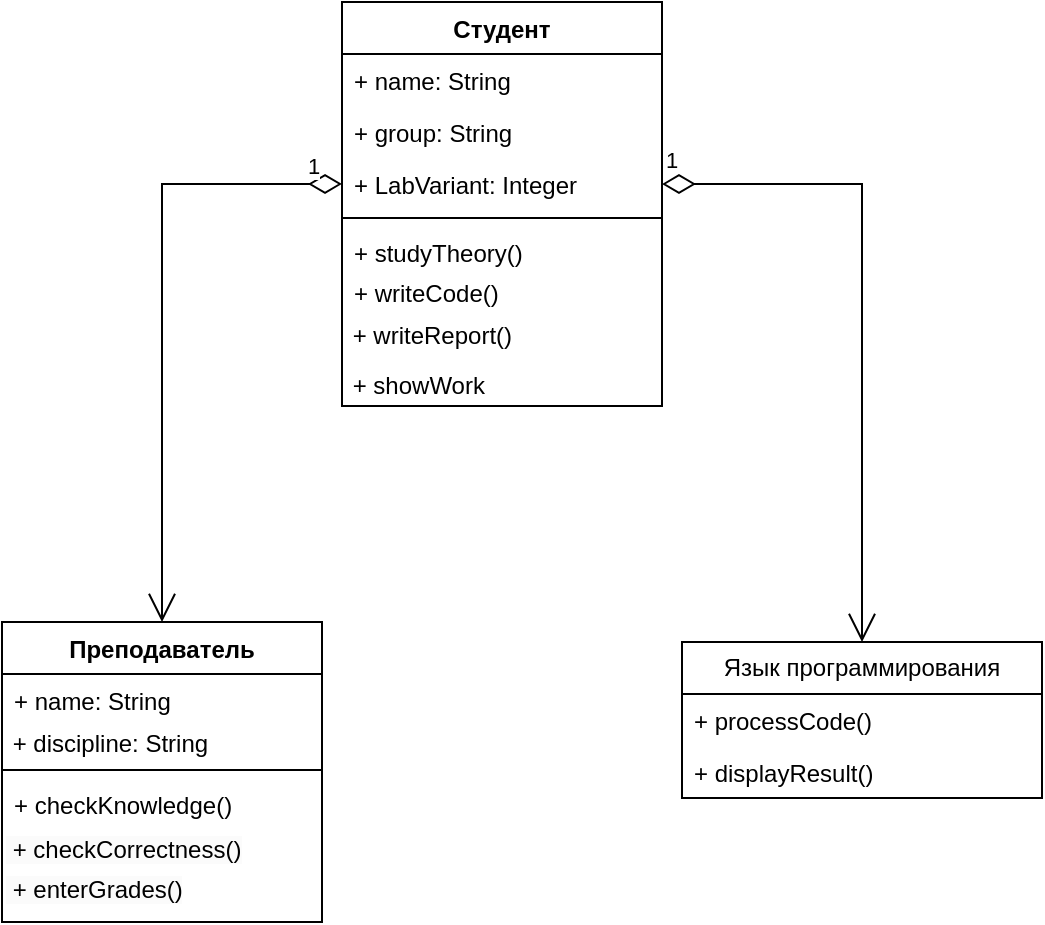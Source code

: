 <mxfile version="24.7.8">
  <diagram name="Страница — 1" id="EB5QJV-Q2i3dOX3NaNjc">
    <mxGraphModel dx="913" dy="540" grid="1" gridSize="10" guides="1" tooltips="1" connect="1" arrows="1" fold="1" page="1" pageScale="1" pageWidth="1169" pageHeight="827" math="0" shadow="0">
      <root>
        <mxCell id="0" />
        <mxCell id="1" parent="0" />
        <mxCell id="iPHue7u_w3m-mjIs5tZH-1" value="Студент" style="swimlane;fontStyle=1;align=center;verticalAlign=top;childLayout=stackLayout;horizontal=1;startSize=26;horizontalStack=0;resizeParent=1;resizeParentMax=0;resizeLast=0;collapsible=1;marginBottom=0;whiteSpace=wrap;html=1;" vertex="1" parent="1">
          <mxGeometry x="400" y="120" width="160" height="202" as="geometry" />
        </mxCell>
        <mxCell id="iPHue7u_w3m-mjIs5tZH-2" value="+ name: String" style="text;strokeColor=none;fillColor=none;align=left;verticalAlign=top;spacingLeft=4;spacingRight=4;overflow=hidden;rotatable=0;points=[[0,0.5],[1,0.5]];portConstraint=eastwest;whiteSpace=wrap;html=1;" vertex="1" parent="iPHue7u_w3m-mjIs5tZH-1">
          <mxGeometry y="26" width="160" height="26" as="geometry" />
        </mxCell>
        <mxCell id="iPHue7u_w3m-mjIs5tZH-5" value="+ group: String" style="text;strokeColor=none;fillColor=none;align=left;verticalAlign=top;spacingLeft=4;spacingRight=4;overflow=hidden;rotatable=0;points=[[0,0.5],[1,0.5]];portConstraint=eastwest;whiteSpace=wrap;html=1;" vertex="1" parent="iPHue7u_w3m-mjIs5tZH-1">
          <mxGeometry y="52" width="160" height="26" as="geometry" />
        </mxCell>
        <mxCell id="iPHue7u_w3m-mjIs5tZH-6" value="+ LabVariant: Integer" style="text;strokeColor=none;fillColor=none;align=left;verticalAlign=top;spacingLeft=4;spacingRight=4;overflow=hidden;rotatable=0;points=[[0,0.5],[1,0.5]];portConstraint=eastwest;whiteSpace=wrap;html=1;" vertex="1" parent="iPHue7u_w3m-mjIs5tZH-1">
          <mxGeometry y="78" width="160" height="26" as="geometry" />
        </mxCell>
        <mxCell id="iPHue7u_w3m-mjIs5tZH-3" value="" style="line;strokeWidth=1;fillColor=none;align=left;verticalAlign=middle;spacingTop=-1;spacingLeft=3;spacingRight=3;rotatable=0;labelPosition=right;points=[];portConstraint=eastwest;strokeColor=inherit;" vertex="1" parent="iPHue7u_w3m-mjIs5tZH-1">
          <mxGeometry y="104" width="160" height="8" as="geometry" />
        </mxCell>
        <mxCell id="iPHue7u_w3m-mjIs5tZH-4" value="+ studyTheory()" style="text;strokeColor=none;fillColor=none;align=left;verticalAlign=top;spacingLeft=4;spacingRight=4;overflow=hidden;rotatable=0;points=[[0,0.5],[1,0.5]];portConstraint=eastwest;whiteSpace=wrap;html=1;" vertex="1" parent="iPHue7u_w3m-mjIs5tZH-1">
          <mxGeometry y="112" width="160" height="20" as="geometry" />
        </mxCell>
        <mxCell id="iPHue7u_w3m-mjIs5tZH-8" value="+ writeCode()" style="text;strokeColor=none;fillColor=none;align=left;verticalAlign=top;spacingLeft=4;spacingRight=4;overflow=hidden;rotatable=0;points=[[0,0.5],[1,0.5]];portConstraint=eastwest;whiteSpace=wrap;html=1;" vertex="1" parent="iPHue7u_w3m-mjIs5tZH-1">
          <mxGeometry y="132" width="160" height="20" as="geometry" />
        </mxCell>
        <mxCell id="iPHue7u_w3m-mjIs5tZH-9" value="&amp;nbsp;+ writeReport()" style="text;html=1;align=left;verticalAlign=middle;whiteSpace=wrap;rounded=0;" vertex="1" parent="iPHue7u_w3m-mjIs5tZH-1">
          <mxGeometry y="152" width="160" height="30" as="geometry" />
        </mxCell>
        <mxCell id="iPHue7u_w3m-mjIs5tZH-10" value="&amp;nbsp;+ showWork" style="text;html=1;align=left;verticalAlign=middle;whiteSpace=wrap;rounded=0;" vertex="1" parent="iPHue7u_w3m-mjIs5tZH-1">
          <mxGeometry y="182" width="160" height="20" as="geometry" />
        </mxCell>
        <mxCell id="iPHue7u_w3m-mjIs5tZH-11" value="1" style="endArrow=open;html=1;endSize=12;startArrow=diamondThin;startSize=14;startFill=0;edgeStyle=orthogonalEdgeStyle;align=left;verticalAlign=bottom;rounded=0;exitX=1;exitY=0.5;exitDx=0;exitDy=0;entryX=0.5;entryY=0;entryDx=0;entryDy=0;" edge="1" parent="1" source="iPHue7u_w3m-mjIs5tZH-6" target="iPHue7u_w3m-mjIs5tZH-12">
          <mxGeometry x="-1" y="3" relative="1" as="geometry">
            <mxPoint x="460" y="320" as="sourcePoint" />
            <mxPoint x="640" y="440" as="targetPoint" />
          </mxGeometry>
        </mxCell>
        <mxCell id="iPHue7u_w3m-mjIs5tZH-12" value="Язык программирования" style="swimlane;fontStyle=0;childLayout=stackLayout;horizontal=1;startSize=26;fillColor=none;horizontalStack=0;resizeParent=1;resizeParentMax=0;resizeLast=0;collapsible=1;marginBottom=0;whiteSpace=wrap;html=1;" vertex="1" parent="1">
          <mxGeometry x="570" y="440" width="180" height="78" as="geometry" />
        </mxCell>
        <mxCell id="iPHue7u_w3m-mjIs5tZH-13" value="+ processCode()" style="text;strokeColor=none;fillColor=none;align=left;verticalAlign=top;spacingLeft=4;spacingRight=4;overflow=hidden;rotatable=0;points=[[0,0.5],[1,0.5]];portConstraint=eastwest;whiteSpace=wrap;html=1;" vertex="1" parent="iPHue7u_w3m-mjIs5tZH-12">
          <mxGeometry y="26" width="180" height="26" as="geometry" />
        </mxCell>
        <mxCell id="iPHue7u_w3m-mjIs5tZH-14" value="+ displayResult()" style="text;strokeColor=none;fillColor=none;align=left;verticalAlign=top;spacingLeft=4;spacingRight=4;overflow=hidden;rotatable=0;points=[[0,0.5],[1,0.5]];portConstraint=eastwest;whiteSpace=wrap;html=1;" vertex="1" parent="iPHue7u_w3m-mjIs5tZH-12">
          <mxGeometry y="52" width="180" height="26" as="geometry" />
        </mxCell>
        <mxCell id="iPHue7u_w3m-mjIs5tZH-16" value="1" style="endArrow=open;html=1;endSize=12;startArrow=diamondThin;startSize=14;startFill=0;edgeStyle=orthogonalEdgeStyle;align=left;verticalAlign=bottom;rounded=0;exitX=0;exitY=0.5;exitDx=0;exitDy=0;" edge="1" parent="1" source="iPHue7u_w3m-mjIs5tZH-6" target="iPHue7u_w3m-mjIs5tZH-17">
          <mxGeometry x="-0.878" relative="1" as="geometry">
            <mxPoint x="360" y="360" as="sourcePoint" />
            <mxPoint x="310" y="430" as="targetPoint" />
            <mxPoint as="offset" />
          </mxGeometry>
        </mxCell>
        <mxCell id="iPHue7u_w3m-mjIs5tZH-17" value="Преподаватель" style="swimlane;fontStyle=1;align=center;verticalAlign=top;childLayout=stackLayout;horizontal=1;startSize=26;horizontalStack=0;resizeParent=1;resizeParentMax=0;resizeLast=0;collapsible=1;marginBottom=0;whiteSpace=wrap;html=1;" vertex="1" parent="1">
          <mxGeometry x="230" y="430" width="160" height="150" as="geometry" />
        </mxCell>
        <mxCell id="iPHue7u_w3m-mjIs5tZH-18" value="+ name: String" style="text;strokeColor=none;fillColor=none;align=left;verticalAlign=top;spacingLeft=4;spacingRight=4;overflow=hidden;rotatable=0;points=[[0,0.5],[1,0.5]];portConstraint=eastwest;whiteSpace=wrap;html=1;" vertex="1" parent="iPHue7u_w3m-mjIs5tZH-17">
          <mxGeometry y="26" width="160" height="26" as="geometry" />
        </mxCell>
        <mxCell id="iPHue7u_w3m-mjIs5tZH-21" value="&amp;nbsp;+ discipline: String" style="text;html=1;align=left;verticalAlign=middle;whiteSpace=wrap;rounded=0;" vertex="1" parent="iPHue7u_w3m-mjIs5tZH-17">
          <mxGeometry y="52" width="160" height="18" as="geometry" />
        </mxCell>
        <mxCell id="iPHue7u_w3m-mjIs5tZH-19" value="" style="line;strokeWidth=1;fillColor=none;align=left;verticalAlign=middle;spacingTop=-1;spacingLeft=3;spacingRight=3;rotatable=0;labelPosition=right;points=[];portConstraint=eastwest;strokeColor=inherit;" vertex="1" parent="iPHue7u_w3m-mjIs5tZH-17">
          <mxGeometry y="70" width="160" height="8" as="geometry" />
        </mxCell>
        <mxCell id="iPHue7u_w3m-mjIs5tZH-20" value="+ checkKnowledge()" style="text;strokeColor=none;fillColor=none;align=left;verticalAlign=top;spacingLeft=4;spacingRight=4;overflow=hidden;rotatable=0;points=[[0,0.5],[1,0.5]];portConstraint=eastwest;whiteSpace=wrap;html=1;" vertex="1" parent="iPHue7u_w3m-mjIs5tZH-17">
          <mxGeometry y="78" width="160" height="22" as="geometry" />
        </mxCell>
        <mxCell id="iPHue7u_w3m-mjIs5tZH-24" value="&lt;span style=&quot;color: rgb(0, 0, 0); font-family: Helvetica; font-size: 12px; font-style: normal; font-variant-ligatures: normal; font-variant-caps: normal; font-weight: 400; letter-spacing: normal; orphans: 2; text-align: left; text-indent: 0px; text-transform: none; widows: 2; word-spacing: 0px; -webkit-text-stroke-width: 0px; white-space: normal; background-color: rgb(251, 251, 251); text-decoration-thickness: initial; text-decoration-style: initial; text-decoration-color: initial; display: inline !important; float: none;&quot;&gt;&amp;nbsp;+ checkCorrectness()&lt;/span&gt;" style="text;whiteSpace=wrap;html=1;" vertex="1" parent="iPHue7u_w3m-mjIs5tZH-17">
          <mxGeometry y="100" width="160" height="20" as="geometry" />
        </mxCell>
        <mxCell id="iPHue7u_w3m-mjIs5tZH-23" value="&lt;span style=&quot;color: rgb(0, 0, 0); font-family: Helvetica; font-size: 12px; font-style: normal; font-variant-ligatures: normal; font-variant-caps: normal; font-weight: 400; letter-spacing: normal; orphans: 2; text-align: left; text-indent: 0px; text-transform: none; widows: 2; word-spacing: 0px; -webkit-text-stroke-width: 0px; white-space: normal; background-color: rgb(251, 251, 251); text-decoration-thickness: initial; text-decoration-style: initial; text-decoration-color: initial; display: inline !important; float: none;&quot;&gt;&amp;nbsp;+ enterGrades()&lt;/span&gt;" style="text;whiteSpace=wrap;html=1;" vertex="1" parent="iPHue7u_w3m-mjIs5tZH-17">
          <mxGeometry y="120" width="160" height="30" as="geometry" />
        </mxCell>
      </root>
    </mxGraphModel>
  </diagram>
</mxfile>
